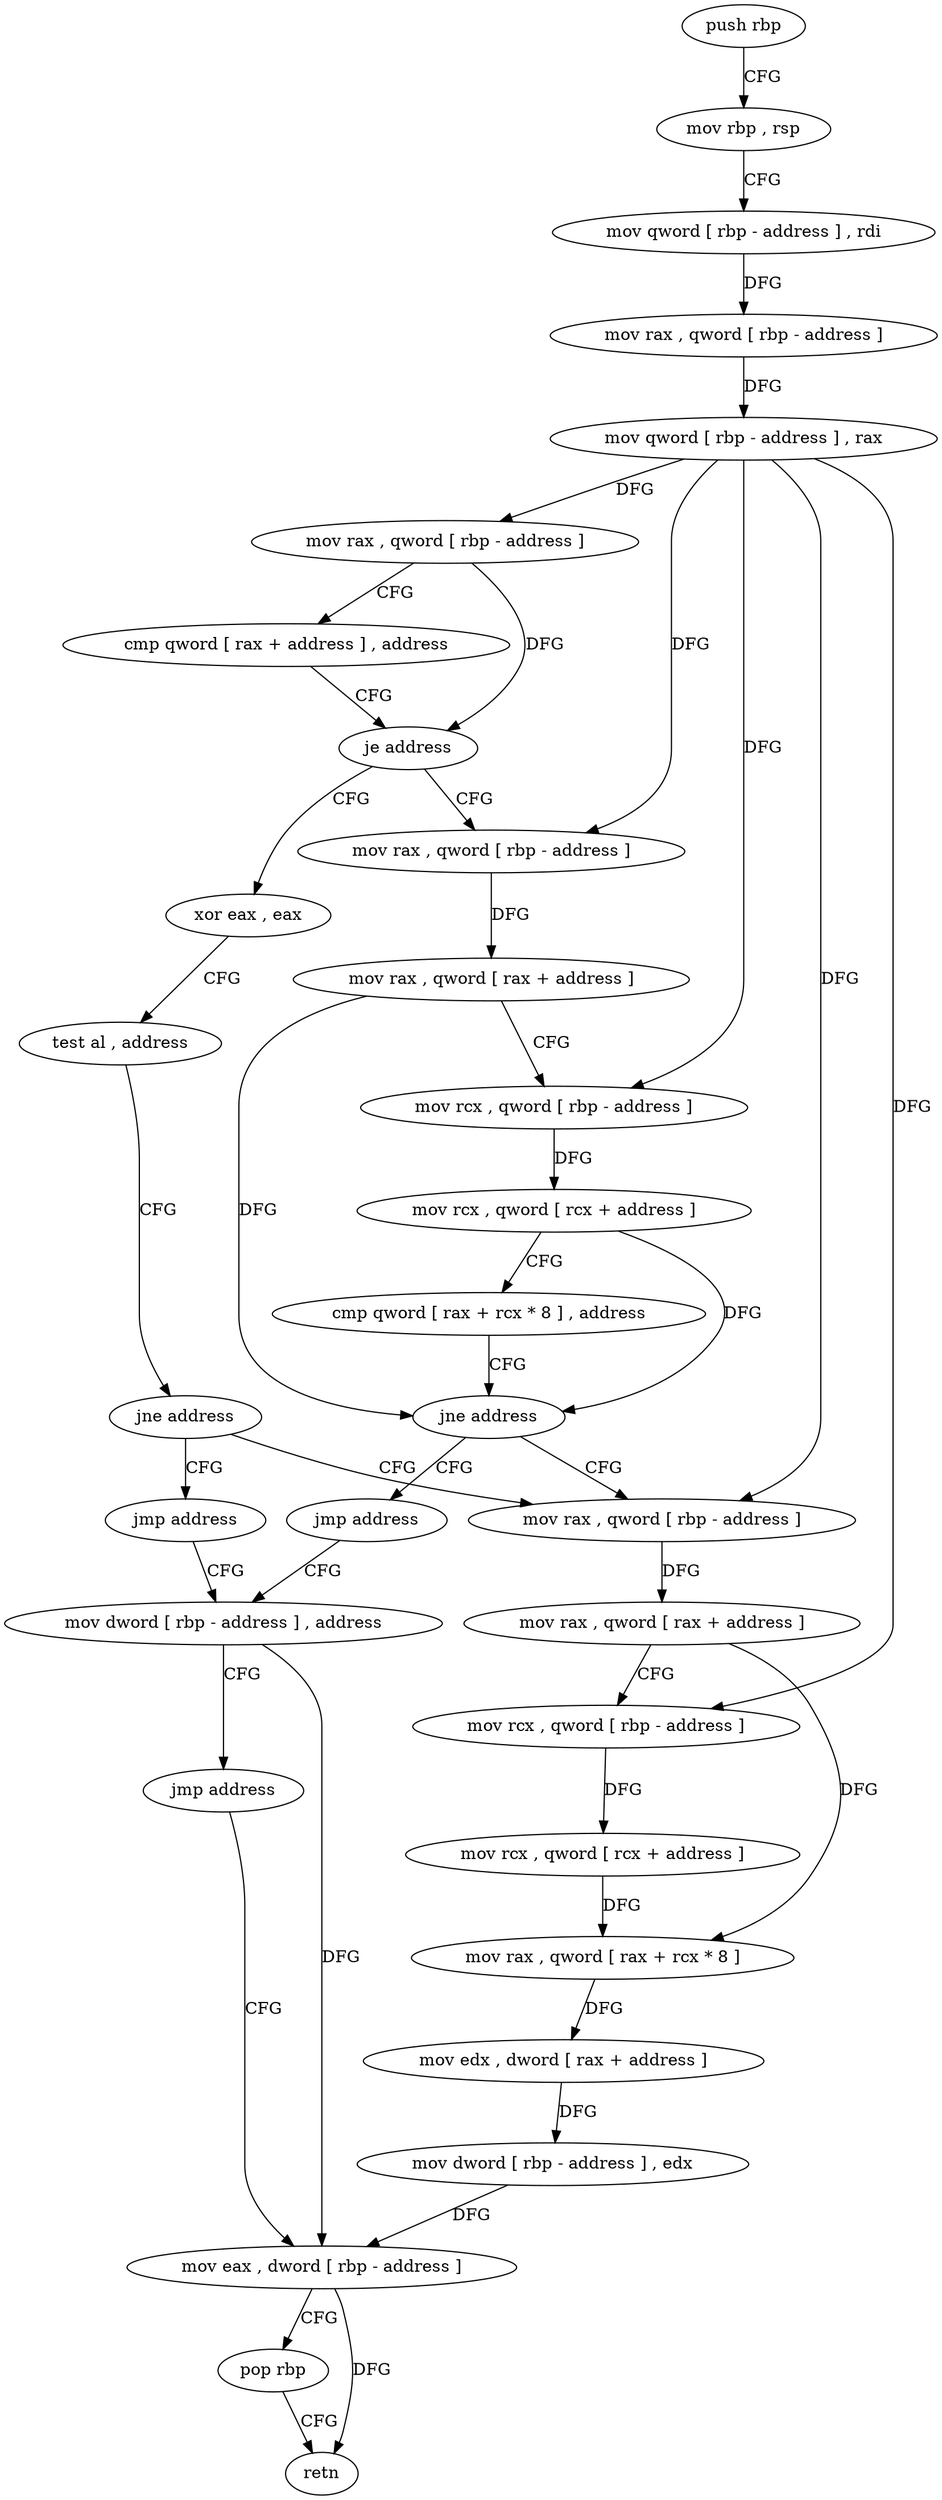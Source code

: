 digraph "func" {
"153696" [label = "push rbp" ]
"153697" [label = "mov rbp , rsp" ]
"153700" [label = "mov qword [ rbp - address ] , rdi" ]
"153704" [label = "mov rax , qword [ rbp - address ]" ]
"153708" [label = "mov qword [ rbp - address ] , rax" ]
"153712" [label = "mov rax , qword [ rbp - address ]" ]
"153716" [label = "cmp qword [ rax + address ] , address" ]
"153721" [label = "je address" ]
"153759" [label = "xor eax , eax" ]
"153727" [label = "mov rax , qword [ rbp - address ]" ]
"153761" [label = "test al , address" ]
"153763" [label = "jne address" ]
"153786" [label = "mov rax , qword [ rbp - address ]" ]
"153769" [label = "jmp address" ]
"153731" [label = "mov rax , qword [ rax + address ]" ]
"153735" [label = "mov rcx , qword [ rbp - address ]" ]
"153739" [label = "mov rcx , qword [ rcx + address ]" ]
"153743" [label = "cmp qword [ rax + rcx * 8 ] , address" ]
"153748" [label = "jne address" ]
"153754" [label = "jmp address" ]
"153790" [label = "mov rax , qword [ rax + address ]" ]
"153794" [label = "mov rcx , qword [ rbp - address ]" ]
"153798" [label = "mov rcx , qword [ rcx + address ]" ]
"153802" [label = "mov rax , qword [ rax + rcx * 8 ]" ]
"153806" [label = "mov edx , dword [ rax + address ]" ]
"153809" [label = "mov dword [ rbp - address ] , edx" ]
"153812" [label = "mov eax , dword [ rbp - address ]" ]
"153774" [label = "mov dword [ rbp - address ] , address" ]
"153781" [label = "jmp address" ]
"153815" [label = "pop rbp" ]
"153816" [label = "retn" ]
"153696" -> "153697" [ label = "CFG" ]
"153697" -> "153700" [ label = "CFG" ]
"153700" -> "153704" [ label = "DFG" ]
"153704" -> "153708" [ label = "DFG" ]
"153708" -> "153712" [ label = "DFG" ]
"153708" -> "153727" [ label = "DFG" ]
"153708" -> "153735" [ label = "DFG" ]
"153708" -> "153786" [ label = "DFG" ]
"153708" -> "153794" [ label = "DFG" ]
"153712" -> "153716" [ label = "CFG" ]
"153712" -> "153721" [ label = "DFG" ]
"153716" -> "153721" [ label = "CFG" ]
"153721" -> "153759" [ label = "CFG" ]
"153721" -> "153727" [ label = "CFG" ]
"153759" -> "153761" [ label = "CFG" ]
"153727" -> "153731" [ label = "DFG" ]
"153761" -> "153763" [ label = "CFG" ]
"153763" -> "153786" [ label = "CFG" ]
"153763" -> "153769" [ label = "CFG" ]
"153786" -> "153790" [ label = "DFG" ]
"153769" -> "153774" [ label = "CFG" ]
"153731" -> "153735" [ label = "CFG" ]
"153731" -> "153748" [ label = "DFG" ]
"153735" -> "153739" [ label = "DFG" ]
"153739" -> "153743" [ label = "CFG" ]
"153739" -> "153748" [ label = "DFG" ]
"153743" -> "153748" [ label = "CFG" ]
"153748" -> "153786" [ label = "CFG" ]
"153748" -> "153754" [ label = "CFG" ]
"153754" -> "153774" [ label = "CFG" ]
"153790" -> "153794" [ label = "CFG" ]
"153790" -> "153802" [ label = "DFG" ]
"153794" -> "153798" [ label = "DFG" ]
"153798" -> "153802" [ label = "DFG" ]
"153802" -> "153806" [ label = "DFG" ]
"153806" -> "153809" [ label = "DFG" ]
"153809" -> "153812" [ label = "DFG" ]
"153812" -> "153815" [ label = "CFG" ]
"153812" -> "153816" [ label = "DFG" ]
"153774" -> "153781" [ label = "CFG" ]
"153774" -> "153812" [ label = "DFG" ]
"153781" -> "153812" [ label = "CFG" ]
"153815" -> "153816" [ label = "CFG" ]
}
